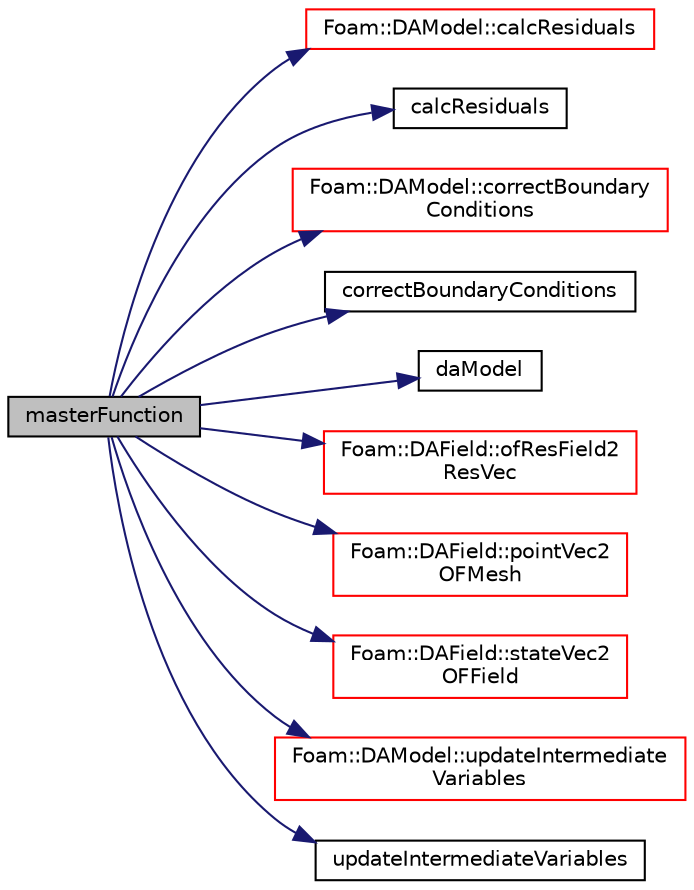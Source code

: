 digraph "masterFunction"
{
  bgcolor="transparent";
  edge [fontname="Helvetica",fontsize="10",labelfontname="Helvetica",labelfontsize="10"];
  node [fontname="Helvetica",fontsize="10",shape=record];
  rankdir="LR";
  Node84 [label="masterFunction",height=0.2,width=0.4,color="black", fillcolor="grey75", style="filled", fontcolor="black"];
  Node84 -> Node85 [color="midnightblue",fontsize="10",style="solid",fontname="Helvetica"];
  Node85 [label="Foam::DAModel::calcResiduals",height=0.2,width=0.4,color="red",URL="$classFoam_1_1DAModel.html#a4b38dbac981107ec6386d78322323535",tooltip="calculate the residuals for model state variables "];
  Node84 -> Node87 [color="midnightblue",fontsize="10",style="solid",fontname="Helvetica"];
  Node87 [label="calcResiduals",height=0.2,width=0.4,color="black",URL="$classFoam_1_1DAResidual.html#a5f3483c6db30769568050588ede0ca87",tooltip="compute residuals "];
  Node84 -> Node88 [color="midnightblue",fontsize="10",style="solid",fontname="Helvetica"];
  Node88 [label="Foam::DAModel::correctBoundary\lConditions",height=0.2,width=0.4,color="red",URL="$classFoam_1_1DAModel.html#acaf6878ef900e593c4b20812f1b567d6",tooltip="correct boundary conditions for model states "];
  Node84 -> Node90 [color="midnightblue",fontsize="10",style="solid",fontname="Helvetica"];
  Node90 [label="correctBoundaryConditions",height=0.2,width=0.4,color="black",URL="$classFoam_1_1DAResidual.html#ac5cf193857b59c2fcaa472ac06847a0d",tooltip="update the boundary condition for all the states in the selected solver "];
  Node84 -> Node91 [color="midnightblue",fontsize="10",style="solid",fontname="Helvetica"];
  Node91 [label="daModel",height=0.2,width=0.4,color="black",URL="$pyColoringCompressible_2createAdjoint_8H.html#adc28e15eebd1fcd331c1edad4145dc49"];
  Node84 -> Node92 [color="midnightblue",fontsize="10",style="solid",fontname="Helvetica"];
  Node92 [label="Foam::DAField::ofResField2\lResVec",height=0.2,width=0.4,color="red",URL="$classFoam_1_1DAField.html#a2dd70a3b26e373d7be42312f97738217",tooltip="assign the residual vector based on the residual field in OpenFOAM "];
  Node84 -> Node95 [color="midnightblue",fontsize="10",style="solid",fontname="Helvetica"];
  Node95 [label="Foam::DAField::pointVec2\lOFMesh",height=0.2,width=0.4,color="red",URL="$classFoam_1_1DAField.html#ad11a8b27d61a02a20034c2dedfaa3843",tooltip="assign the points in fvMesh of OpenFOAM based on the point vector "];
  Node84 -> Node97 [color="midnightblue",fontsize="10",style="solid",fontname="Helvetica"];
  Node97 [label="Foam::DAField::stateVec2\lOFField",height=0.2,width=0.4,color="red",URL="$classFoam_1_1DAField.html#a7381e81276f834f59b9502061c4bab28",tooltip="assign the fields in OpenFOAM based on the state vector "];
  Node84 -> Node98 [color="midnightblue",fontsize="10",style="solid",fontname="Helvetica"];
  Node98 [label="Foam::DAModel::updateIntermediate\lVariables",height=0.2,width=0.4,color="red",URL="$classFoam_1_1DAModel.html#a1de233c7b2a8f92ffe239b5dc36ae2a3",tooltip="update intermediate variables that are dependent on the model states "];
  Node84 -> Node100 [color="midnightblue",fontsize="10",style="solid",fontname="Helvetica"];
  Node100 [label="updateIntermediateVariables",height=0.2,width=0.4,color="black",URL="$classFoam_1_1DAResidual.html#a207d7ee6903c709a6306dd883239028b",tooltip="update any intermdiate variables that are dependent on state variables and are used in calcResiduals ..."];
}
